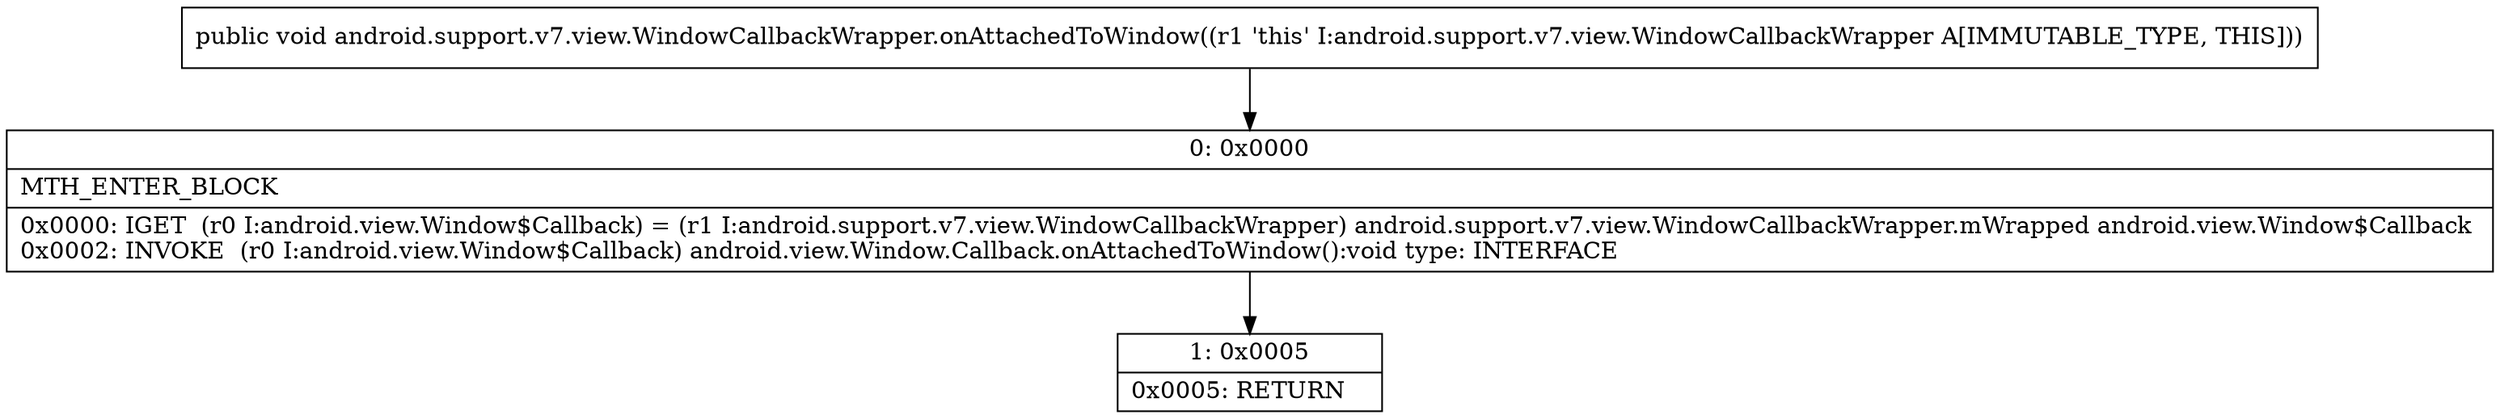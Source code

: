 digraph "CFG forandroid.support.v7.view.WindowCallbackWrapper.onAttachedToWindow()V" {
Node_0 [shape=record,label="{0\:\ 0x0000|MTH_ENTER_BLOCK\l|0x0000: IGET  (r0 I:android.view.Window$Callback) = (r1 I:android.support.v7.view.WindowCallbackWrapper) android.support.v7.view.WindowCallbackWrapper.mWrapped android.view.Window$Callback \l0x0002: INVOKE  (r0 I:android.view.Window$Callback) android.view.Window.Callback.onAttachedToWindow():void type: INTERFACE \l}"];
Node_1 [shape=record,label="{1\:\ 0x0005|0x0005: RETURN   \l}"];
MethodNode[shape=record,label="{public void android.support.v7.view.WindowCallbackWrapper.onAttachedToWindow((r1 'this' I:android.support.v7.view.WindowCallbackWrapper A[IMMUTABLE_TYPE, THIS])) }"];
MethodNode -> Node_0;
Node_0 -> Node_1;
}

